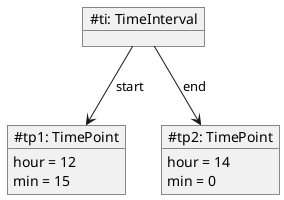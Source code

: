 @startuml
object "~#ti: TimeInterval" as ti {
}
object "~#tp1: TimePoint" as tp1 {
	hour = 12
	min = 15
}
object "~#tp2: TimePoint" as tp2 {
	hour = 14
	min = 0
}
ti --> tp1: start
ti --> tp2: end
@enduml
